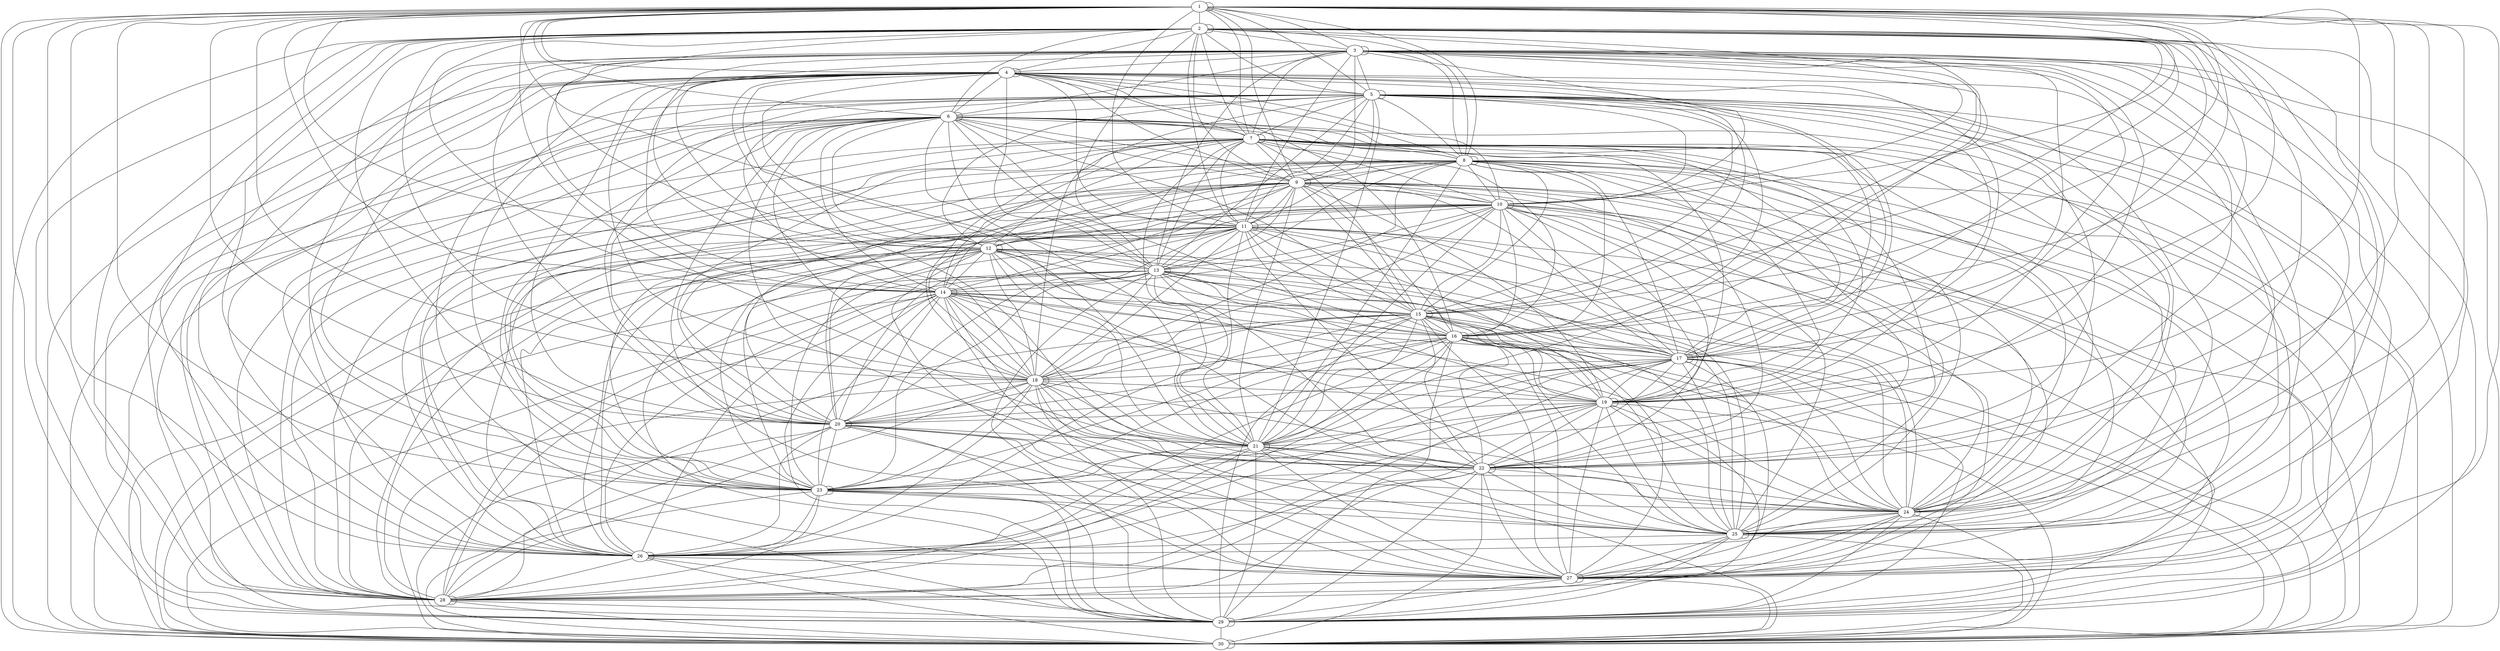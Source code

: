 graph  {
1 [host_bandwidth_down="10 Mbit", host_bandwidth_up="10 Mbit"];
2 [host_bandwidth_down="10 Mbit", host_bandwidth_up="10 Mbit"];
3 [host_bandwidth_down="10 Mbit", host_bandwidth_up="10 Mbit"];
4 [host_bandwidth_down="10 Mbit", host_bandwidth_up="10 Mbit"];
5 [host_bandwidth_down="10 Mbit", host_bandwidth_up="10 Mbit"];
6 [host_bandwidth_down="10 Mbit", host_bandwidth_up="10 Mbit"];
7 [host_bandwidth_down="10 Mbit", host_bandwidth_up="10 Mbit"];
8 [host_bandwidth_down="10 Mbit", host_bandwidth_up="10 Mbit"];
9 [host_bandwidth_down="10 Mbit", host_bandwidth_up="10 Mbit"];
10 [host_bandwidth_down="10 Mbit", host_bandwidth_up="10 Mbit"];
11 [host_bandwidth_down="10 Mbit", host_bandwidth_up="10 Mbit"];
12 [host_bandwidth_down="10 Mbit", host_bandwidth_up="10 Mbit"];
13 [host_bandwidth_down="10 Mbit", host_bandwidth_up="10 Mbit"];
14 [host_bandwidth_down="10 Mbit", host_bandwidth_up="10 Mbit"];
15 [host_bandwidth_down="10 Mbit", host_bandwidth_up="10 Mbit"];
16 [host_bandwidth_down="10 Mbit", host_bandwidth_up="10 Mbit"];
17 [host_bandwidth_down="10 Mbit", host_bandwidth_up="10 Mbit"];
18 [host_bandwidth_down="10 Mbit", host_bandwidth_up="10 Mbit"];
19 [host_bandwidth_down="10 Mbit", host_bandwidth_up="10 Mbit"];
20 [host_bandwidth_down="10 Mbit", host_bandwidth_up="10 Mbit"];
21 [host_bandwidth_down="10 Mbit", host_bandwidth_up="10 Mbit"];
22 [host_bandwidth_down="10 Mbit", host_bandwidth_up="10 Mbit"];
23 [host_bandwidth_down="10 Mbit", host_bandwidth_up="10 Mbit"];
24 [host_bandwidth_down="10 Mbit", host_bandwidth_up="10 Mbit"];
25 [host_bandwidth_down="10 Mbit", host_bandwidth_up="10 Mbit"];
26 [host_bandwidth_down="10 Mbit", host_bandwidth_up="10 Mbit"];
27 [host_bandwidth_down="10 Mbit", host_bandwidth_up="10 Mbit"];
28 [host_bandwidth_down="10 Mbit", host_bandwidth_up="10 Mbit"];
29 [host_bandwidth_down="10 Mbit", host_bandwidth_up="10 Mbit"];
30 [host_bandwidth_down="10 Mbit", host_bandwidth_up="10 Mbit"];
1 -- 1  [latency="10 ms", packet_loss="0.0", weight=0];
1 -- 2  [latency="10 ms", packet_loss="0.0", weight=1];
1 -- 3  [latency="10 ms", packet_loss="0.0", weight=1];
1 -- 4  [latency="10 ms", packet_loss="0.0", weight=1];
1 -- 5  [latency="10 ms", packet_loss="0.0", weight=1];
1 -- 6  [latency="10 ms", packet_loss="0.0", weight=1];
1 -- 7  [latency="10 ms", packet_loss="0.0", weight=1];
1 -- 8  [latency="10 ms", packet_loss="0.0", weight=1];
1 -- 9  [latency="10 ms", packet_loss="0.0", weight=1];
1 -- 10  [latency="10 ms", packet_loss="0.0", weight=1];
1 -- 11  [latency="10 ms", packet_loss="0.0", weight=1];
1 -- 12  [latency="10 ms", packet_loss="0.0", weight=1];
1 -- 13  [latency="10 ms", packet_loss="0.0", weight=1];
1 -- 14  [latency="10 ms", packet_loss="0.0", weight=1];
1 -- 15  [latency="10 ms", packet_loss="0.0", weight=1];
1 -- 16  [latency="10 ms", packet_loss="0.0", weight=1];
1 -- 17  [latency="10 ms", packet_loss="0.0", weight=1];
1 -- 18  [latency="10 ms", packet_loss="0.0", weight=1];
1 -- 19  [latency="10 ms", packet_loss="0.0", weight=1];
1 -- 20  [latency="10 ms", packet_loss="0.0", weight=1];
1 -- 21  [latency="10 ms", packet_loss="0.0", weight=1];
1 -- 22  [latency="10 ms", packet_loss="0.0", weight=1];
1 -- 23  [latency="10 ms", packet_loss="0.0", weight=1];
1 -- 24  [latency="10 ms", packet_loss="0.0", weight=1];
1 -- 25  [latency="10 ms", packet_loss="0.0", weight=1];
1 -- 26  [latency="10 ms", packet_loss="0.0", weight=1];
1 -- 27  [latency="10 ms", packet_loss="0.0", weight=1];
1 -- 28  [latency="10 ms", packet_loss="0.0", weight=1];
1 -- 29  [latency="10 ms", packet_loss="0.0", weight=1];
1 -- 30  [latency="10 ms", packet_loss="0.0", weight=1];
2 -- 2  [latency="10 ms", packet_loss="0.0", weight=0];
2 -- 3  [latency="10 ms", packet_loss="0.0", weight=1];
2 -- 4  [latency="10 ms", packet_loss="0.0", weight=1];
2 -- 5  [latency="10 ms", packet_loss="0.0", weight=1];
2 -- 6  [latency="10 ms", packet_loss="0.0", weight=1];
2 -- 7  [latency="10 ms", packet_loss="0.0", weight=1];
2 -- 8  [latency="10 ms", packet_loss="0.0", weight=1];
2 -- 9  [latency="10 ms", packet_loss="0.0", weight=1];
2 -- 10  [latency="10 ms", packet_loss="0.0", weight=1];
2 -- 11  [latency="10 ms", packet_loss="0.0", weight=1];
2 -- 12  [latency="10 ms", packet_loss="0.0", weight=1];
2 -- 13  [latency="10 ms", packet_loss="0.0", weight=1];
2 -- 14  [latency="10 ms", packet_loss="0.0", weight=1];
2 -- 15  [latency="10 ms", packet_loss="0.0", weight=1];
2 -- 16  [latency="10 ms", packet_loss="0.0", weight=1];
2 -- 17  [latency="10 ms", packet_loss="0.0", weight=1];
2 -- 18  [latency="10 ms", packet_loss="0.0", weight=1];
2 -- 19  [latency="10 ms", packet_loss="0.0", weight=1];
2 -- 20  [latency="10 ms", packet_loss="0.0", weight=1];
2 -- 21  [latency="10 ms", packet_loss="0.0", weight=1];
2 -- 22  [latency="10 ms", packet_loss="0.0", weight=1];
2 -- 23  [latency="10 ms", packet_loss="0.0", weight=1];
2 -- 24  [latency="10 ms", packet_loss="0.0", weight=1];
2 -- 25  [latency="10 ms", packet_loss="0.0", weight=1];
2 -- 26  [latency="10 ms", packet_loss="0.0", weight=1];
2 -- 27  [latency="10 ms", packet_loss="0.0", weight=1];
2 -- 28  [latency="10 ms", packet_loss="0.0", weight=1];
2 -- 29  [latency="10 ms", packet_loss="0.0", weight=1];
2 -- 30  [latency="10 ms", packet_loss="0.0", weight=1];
3 -- 3  [latency="10 ms", packet_loss="0.0", weight=0];
3 -- 4  [latency="10 ms", packet_loss="0.0", weight=1];
3 -- 5  [latency="10 ms", packet_loss="0.0", weight=1];
3 -- 6  [latency="10 ms", packet_loss="0.0", weight=1];
3 -- 7  [latency="10 ms", packet_loss="0.0", weight=1];
3 -- 8  [latency="10 ms", packet_loss="0.0", weight=1];
3 -- 9  [latency="10 ms", packet_loss="0.0", weight=1];
3 -- 10  [latency="10 ms", packet_loss="0.0", weight=1];
3 -- 11  [latency="10 ms", packet_loss="0.0", weight=1];
3 -- 12  [latency="10 ms", packet_loss="0.0", weight=1];
3 -- 13  [latency="10 ms", packet_loss="0.0", weight=1];
3 -- 14  [latency="10 ms", packet_loss="0.0", weight=1];
3 -- 15  [latency="10 ms", packet_loss="0.0", weight=1];
3 -- 16  [latency="10 ms", packet_loss="0.0", weight=1];
3 -- 17  [latency="10 ms", packet_loss="0.0", weight=1];
3 -- 18  [latency="10 ms", packet_loss="0.0", weight=1];
3 -- 19  [latency="10 ms", packet_loss="0.0", weight=1];
3 -- 20  [latency="10 ms", packet_loss="0.0", weight=1];
3 -- 21  [latency="10 ms", packet_loss="0.0", weight=1];
3 -- 22  [latency="10 ms", packet_loss="0.0", weight=1];
3 -- 23  [latency="10 ms", packet_loss="0.0", weight=1];
3 -- 24  [latency="10 ms", packet_loss="0.0", weight=1];
3 -- 25  [latency="10 ms", packet_loss="0.0", weight=1];
3 -- 26  [latency="10 ms", packet_loss="0.0", weight=1];
3 -- 27  [latency="10 ms", packet_loss="0.0", weight=1];
3 -- 28  [latency="10 ms", packet_loss="0.0", weight=1];
3 -- 29  [latency="10 ms", packet_loss="0.0", weight=1];
3 -- 30  [latency="10 ms", packet_loss="0.0", weight=1];
4 -- 4  [latency="10 ms", packet_loss="0.0", weight=0];
4 -- 5  [latency="10 ms", packet_loss="0.0", weight=1];
4 -- 6  [latency="10 ms", packet_loss="0.0", weight=1];
4 -- 7  [latency="10 ms", packet_loss="0.0", weight=1];
4 -- 8  [latency="10 ms", packet_loss="0.0", weight=1];
4 -- 9  [latency="10 ms", packet_loss="0.0", weight=1];
4 -- 10  [latency="10 ms", packet_loss="0.0", weight=1];
4 -- 11  [latency="10 ms", packet_loss="0.0", weight=1];
4 -- 12  [latency="10 ms", packet_loss="0.0", weight=1];
4 -- 13  [latency="10 ms", packet_loss="0.0", weight=1];
4 -- 14  [latency="10 ms", packet_loss="0.0", weight=1];
4 -- 15  [latency="10 ms", packet_loss="0.0", weight=1];
4 -- 16  [latency="10 ms", packet_loss="0.0", weight=1];
4 -- 17  [latency="10 ms", packet_loss="0.0", weight=1];
4 -- 18  [latency="10 ms", packet_loss="0.0", weight=1];
4 -- 19  [latency="10 ms", packet_loss="0.0", weight=1];
4 -- 20  [latency="10 ms", packet_loss="0.0", weight=1];
4 -- 21  [latency="10 ms", packet_loss="0.0", weight=1];
4 -- 22  [latency="10 ms", packet_loss="0.0", weight=1];
4 -- 23  [latency="10 ms", packet_loss="0.0", weight=1];
4 -- 24  [latency="10 ms", packet_loss="0.0", weight=1];
4 -- 25  [latency="10 ms", packet_loss="0.0", weight=1];
4 -- 26  [latency="10 ms", packet_loss="0.0", weight=1];
4 -- 27  [latency="10 ms", packet_loss="0.0", weight=1];
4 -- 28  [latency="10 ms", packet_loss="0.0", weight=1];
4 -- 29  [latency="10 ms", packet_loss="0.0", weight=1];
4 -- 30  [latency="10 ms", packet_loss="0.0", weight=1];
5 -- 5  [latency="10 ms", packet_loss="0.0", weight=0];
5 -- 6  [latency="10 ms", packet_loss="0.0", weight=1];
5 -- 7  [latency="10 ms", packet_loss="0.0", weight=1];
5 -- 8  [latency="10 ms", packet_loss="0.0", weight=1];
5 -- 9  [latency="10 ms", packet_loss="0.0", weight=1];
5 -- 10  [latency="10 ms", packet_loss="0.0", weight=1];
5 -- 11  [latency="10 ms", packet_loss="0.0", weight=1];
5 -- 12  [latency="10 ms", packet_loss="0.0", weight=1];
5 -- 13  [latency="10 ms", packet_loss="0.0", weight=1];
5 -- 14  [latency="10 ms", packet_loss="0.0", weight=1];
5 -- 15  [latency="10 ms", packet_loss="0.0", weight=1];
5 -- 16  [latency="10 ms", packet_loss="0.0", weight=1];
5 -- 17  [latency="10 ms", packet_loss="0.0", weight=1];
5 -- 18  [latency="10 ms", packet_loss="0.0", weight=1];
5 -- 19  [latency="10 ms", packet_loss="0.0", weight=1];
5 -- 20  [latency="10 ms", packet_loss="0.0", weight=1];
5 -- 21  [latency="10 ms", packet_loss="0.0", weight=1];
5 -- 22  [latency="10 ms", packet_loss="0.0", weight=1];
5 -- 23  [latency="10 ms", packet_loss="0.0", weight=1];
5 -- 24  [latency="10 ms", packet_loss="0.0", weight=1];
5 -- 25  [latency="10 ms", packet_loss="0.0", weight=1];
5 -- 26  [latency="10 ms", packet_loss="0.0", weight=1];
5 -- 27  [latency="10 ms", packet_loss="0.0", weight=1];
5 -- 28  [latency="10 ms", packet_loss="0.0", weight=1];
5 -- 29  [latency="10 ms", packet_loss="0.0", weight=1];
5 -- 30  [latency="10 ms", packet_loss="0.0", weight=1];
6 -- 6  [latency="10 ms", packet_loss="0.0", weight=0];
6 -- 7  [latency="10 ms", packet_loss="0.0", weight=1];
6 -- 8  [latency="10 ms", packet_loss="0.0", weight=1];
6 -- 9  [latency="10 ms", packet_loss="0.0", weight=1];
6 -- 10  [latency="10 ms", packet_loss="0.0", weight=1];
6 -- 11  [latency="10 ms", packet_loss="0.0", weight=1];
6 -- 12  [latency="10 ms", packet_loss="0.0", weight=1];
6 -- 13  [latency="10 ms", packet_loss="0.0", weight=1];
6 -- 14  [latency="10 ms", packet_loss="0.0", weight=1];
6 -- 15  [latency="10 ms", packet_loss="0.0", weight=1];
6 -- 16  [latency="10 ms", packet_loss="0.0", weight=1];
6 -- 17  [latency="10 ms", packet_loss="0.0", weight=1];
6 -- 18  [latency="10 ms", packet_loss="0.0", weight=1];
6 -- 19  [latency="10 ms", packet_loss="0.0", weight=1];
6 -- 20  [latency="10 ms", packet_loss="0.0", weight=1];
6 -- 21  [latency="10 ms", packet_loss="0.0", weight=1];
6 -- 22  [latency="10 ms", packet_loss="0.0", weight=1];
6 -- 23  [latency="10 ms", packet_loss="0.0", weight=1];
6 -- 24  [latency="10 ms", packet_loss="0.0", weight=1];
6 -- 25  [latency="10 ms", packet_loss="0.0", weight=1];
6 -- 26  [latency="10 ms", packet_loss="0.0", weight=1];
6 -- 27  [latency="10 ms", packet_loss="0.0", weight=1];
6 -- 28  [latency="10 ms", packet_loss="0.0", weight=1];
6 -- 29  [latency="10 ms", packet_loss="0.0", weight=1];
6 -- 30  [latency="10 ms", packet_loss="0.0", weight=1];
7 -- 7  [latency="10 ms", packet_loss="0.0", weight=0];
7 -- 8  [latency="10 ms", packet_loss="0.0", weight=1];
7 -- 9  [latency="10 ms", packet_loss="0.0", weight=1];
7 -- 10  [latency="10 ms", packet_loss="0.0", weight=1];
7 -- 11  [latency="10 ms", packet_loss="0.0", weight=1];
7 -- 12  [latency="10 ms", packet_loss="0.0", weight=1];
7 -- 13  [latency="10 ms", packet_loss="0.0", weight=1];
7 -- 14  [latency="10 ms", packet_loss="0.0", weight=1];
7 -- 15  [latency="10 ms", packet_loss="0.0", weight=1];
7 -- 16  [latency="10 ms", packet_loss="0.0", weight=1];
7 -- 17  [latency="10 ms", packet_loss="0.0", weight=1];
7 -- 18  [latency="10 ms", packet_loss="0.0", weight=1];
7 -- 19  [latency="10 ms", packet_loss="0.0", weight=1];
7 -- 20  [latency="10 ms", packet_loss="0.0", weight=1];
7 -- 21  [latency="10 ms", packet_loss="0.0", weight=1];
7 -- 22  [latency="10 ms", packet_loss="0.0", weight=1];
7 -- 23  [latency="10 ms", packet_loss="0.0", weight=1];
7 -- 24  [latency="10 ms", packet_loss="0.0", weight=1];
7 -- 25  [latency="10 ms", packet_loss="0.0", weight=1];
7 -- 26  [latency="10 ms", packet_loss="0.0", weight=1];
7 -- 27  [latency="10 ms", packet_loss="0.0", weight=1];
7 -- 28  [latency="10 ms", packet_loss="0.0", weight=1];
7 -- 29  [latency="10 ms", packet_loss="0.0", weight=1];
7 -- 30  [latency="10 ms", packet_loss="0.0", weight=1];
8 -- 8  [latency="10 ms", packet_loss="0.0", weight=0];
8 -- 9  [latency="10 ms", packet_loss="0.0", weight=1];
8 -- 10  [latency="10 ms", packet_loss="0.0", weight=1];
8 -- 11  [latency="10 ms", packet_loss="0.0", weight=1];
8 -- 12  [latency="10 ms", packet_loss="0.0", weight=1];
8 -- 13  [latency="10 ms", packet_loss="0.0", weight=1];
8 -- 14  [latency="10 ms", packet_loss="0.0", weight=1];
8 -- 15  [latency="10 ms", packet_loss="0.0", weight=1];
8 -- 16  [latency="10 ms", packet_loss="0.0", weight=1];
8 -- 17  [latency="10 ms", packet_loss="0.0", weight=1];
8 -- 18  [latency="10 ms", packet_loss="0.0", weight=1];
8 -- 19  [latency="10 ms", packet_loss="0.0", weight=1];
8 -- 20  [latency="10 ms", packet_loss="0.0", weight=1];
8 -- 21  [latency="10 ms", packet_loss="0.0", weight=1];
8 -- 22  [latency="10 ms", packet_loss="0.0", weight=1];
8 -- 23  [latency="10 ms", packet_loss="0.0", weight=1];
8 -- 24  [latency="10 ms", packet_loss="0.0", weight=1];
8 -- 25  [latency="10 ms", packet_loss="0.0", weight=1];
8 -- 26  [latency="10 ms", packet_loss="0.0", weight=1];
8 -- 27  [latency="10 ms", packet_loss="0.0", weight=1];
8 -- 28  [latency="10 ms", packet_loss="0.0", weight=1];
8 -- 29  [latency="10 ms", packet_loss="0.0", weight=1];
8 -- 30  [latency="10 ms", packet_loss="0.0", weight=1];
9 -- 9  [latency="10 ms", packet_loss="0.0", weight=0];
9 -- 10  [latency="10 ms", packet_loss="0.0", weight=1];
9 -- 11  [latency="10 ms", packet_loss="0.0", weight=1];
9 -- 12  [latency="10 ms", packet_loss="0.0", weight=1];
9 -- 13  [latency="10 ms", packet_loss="0.0", weight=1];
9 -- 14  [latency="10 ms", packet_loss="0.0", weight=1];
9 -- 15  [latency="10 ms", packet_loss="0.0", weight=1];
9 -- 16  [latency="10 ms", packet_loss="0.0", weight=1];
9 -- 17  [latency="10 ms", packet_loss="0.0", weight=1];
9 -- 18  [latency="10 ms", packet_loss="0.0", weight=1];
9 -- 19  [latency="10 ms", packet_loss="0.0", weight=1];
9 -- 20  [latency="10 ms", packet_loss="0.0", weight=1];
9 -- 21  [latency="10 ms", packet_loss="0.0", weight=1];
9 -- 22  [latency="10 ms", packet_loss="0.0", weight=1];
9 -- 23  [latency="10 ms", packet_loss="0.0", weight=1];
9 -- 24  [latency="10 ms", packet_loss="0.0", weight=1];
9 -- 25  [latency="10 ms", packet_loss="0.0", weight=1];
9 -- 26  [latency="10 ms", packet_loss="0.0", weight=1];
9 -- 27  [latency="10 ms", packet_loss="0.0", weight=1];
9 -- 28  [latency="10 ms", packet_loss="0.0", weight=1];
9 -- 29  [latency="10 ms", packet_loss="0.0", weight=1];
9 -- 30  [latency="10 ms", packet_loss="0.0", weight=1];
10 -- 10  [latency="10 ms", packet_loss="0.0", weight=0];
10 -- 11  [latency="10 ms", packet_loss="0.0", weight=1];
10 -- 12  [latency="10 ms", packet_loss="0.0", weight=1];
10 -- 13  [latency="10 ms", packet_loss="0.0", weight=1];
10 -- 14  [latency="10 ms", packet_loss="0.0", weight=1];
10 -- 15  [latency="10 ms", packet_loss="0.0", weight=1];
10 -- 16  [latency="10 ms", packet_loss="0.0", weight=1];
10 -- 17  [latency="10 ms", packet_loss="0.0", weight=1];
10 -- 18  [latency="10 ms", packet_loss="0.0", weight=1];
10 -- 19  [latency="10 ms", packet_loss="0.0", weight=1];
10 -- 20  [latency="10 ms", packet_loss="0.0", weight=1];
10 -- 21  [latency="10 ms", packet_loss="0.0", weight=1];
10 -- 22  [latency="10 ms", packet_loss="0.0", weight=1];
10 -- 23  [latency="10 ms", packet_loss="0.0", weight=1];
10 -- 24  [latency="10 ms", packet_loss="0.0", weight=1];
10 -- 25  [latency="10 ms", packet_loss="0.0", weight=1];
10 -- 26  [latency="10 ms", packet_loss="0.0", weight=1];
10 -- 27  [latency="10 ms", packet_loss="0.0", weight=1];
10 -- 28  [latency="10 ms", packet_loss="0.0", weight=1];
10 -- 29  [latency="10 ms", packet_loss="0.0", weight=1];
10 -- 30  [latency="10 ms", packet_loss="0.0", weight=1];
11 -- 11  [latency="10 ms", packet_loss="0.0", weight=0];
11 -- 12  [latency="10 ms", packet_loss="0.0", weight=1];
11 -- 13  [latency="10 ms", packet_loss="0.0", weight=1];
11 -- 14  [latency="10 ms", packet_loss="0.0", weight=1];
11 -- 15  [latency="10 ms", packet_loss="0.0", weight=1];
11 -- 16  [latency="10 ms", packet_loss="0.0", weight=1];
11 -- 17  [latency="10 ms", packet_loss="0.0", weight=1];
11 -- 18  [latency="10 ms", packet_loss="0.0", weight=1];
11 -- 19  [latency="10 ms", packet_loss="0.0", weight=1];
11 -- 20  [latency="10 ms", packet_loss="0.0", weight=1];
11 -- 21  [latency="10 ms", packet_loss="0.0", weight=1];
11 -- 22  [latency="10 ms", packet_loss="0.0", weight=1];
11 -- 23  [latency="10 ms", packet_loss="0.0", weight=1];
11 -- 24  [latency="10 ms", packet_loss="0.0", weight=1];
11 -- 25  [latency="10 ms", packet_loss="0.0", weight=1];
11 -- 26  [latency="10 ms", packet_loss="0.0", weight=1];
11 -- 27  [latency="10 ms", packet_loss="0.0", weight=1];
11 -- 28  [latency="10 ms", packet_loss="0.0", weight=1];
11 -- 29  [latency="10 ms", packet_loss="0.0", weight=1];
11 -- 30  [latency="10 ms", packet_loss="0.0", weight=1];
12 -- 12  [latency="10 ms", packet_loss="0.0", weight=0];
12 -- 13  [latency="10 ms", packet_loss="0.0", weight=1];
12 -- 14  [latency="10 ms", packet_loss="0.0", weight=1];
12 -- 15  [latency="10 ms", packet_loss="0.0", weight=1];
12 -- 16  [latency="10 ms", packet_loss="0.0", weight=1];
12 -- 17  [latency="10 ms", packet_loss="0.0", weight=1];
12 -- 18  [latency="10 ms", packet_loss="0.0", weight=1];
12 -- 19  [latency="10 ms", packet_loss="0.0", weight=1];
12 -- 20  [latency="10 ms", packet_loss="0.0", weight=1];
12 -- 21  [latency="10 ms", packet_loss="0.0", weight=1];
12 -- 22  [latency="10 ms", packet_loss="0.0", weight=1];
12 -- 23  [latency="10 ms", packet_loss="0.0", weight=1];
12 -- 24  [latency="10 ms", packet_loss="0.0", weight=1];
12 -- 25  [latency="10 ms", packet_loss="0.0", weight=1];
12 -- 26  [latency="10 ms", packet_loss="0.0", weight=1];
12 -- 27  [latency="10 ms", packet_loss="0.0", weight=1];
12 -- 28  [latency="10 ms", packet_loss="0.0", weight=1];
12 -- 29  [latency="10 ms", packet_loss="0.0", weight=1];
12 -- 30  [latency="10 ms", packet_loss="0.0", weight=1];
13 -- 13  [latency="10 ms", packet_loss="0.0", weight=0];
13 -- 14  [latency="10 ms", packet_loss="0.0", weight=1];
13 -- 15  [latency="10 ms", packet_loss="0.0", weight=1];
13 -- 16  [latency="10 ms", packet_loss="0.0", weight=1];
13 -- 17  [latency="10 ms", packet_loss="0.0", weight=1];
13 -- 18  [latency="10 ms", packet_loss="0.0", weight=1];
13 -- 19  [latency="10 ms", packet_loss="0.0", weight=1];
13 -- 20  [latency="10 ms", packet_loss="0.0", weight=1];
13 -- 21  [latency="10 ms", packet_loss="0.0", weight=1];
13 -- 22  [latency="10 ms", packet_loss="0.0", weight=1];
13 -- 23  [latency="10 ms", packet_loss="0.0", weight=1];
13 -- 24  [latency="10 ms", packet_loss="0.0", weight=1];
13 -- 25  [latency="10 ms", packet_loss="0.0", weight=1];
13 -- 26  [latency="10 ms", packet_loss="0.0", weight=1];
13 -- 27  [latency="10 ms", packet_loss="0.0", weight=1];
13 -- 28  [latency="10 ms", packet_loss="0.0", weight=1];
13 -- 29  [latency="10 ms", packet_loss="0.0", weight=1];
13 -- 30  [latency="10 ms", packet_loss="0.0", weight=1];
14 -- 14  [latency="10 ms", packet_loss="0.0", weight=0];
14 -- 15  [latency="10 ms", packet_loss="0.0", weight=1];
14 -- 16  [latency="10 ms", packet_loss="0.0", weight=1];
14 -- 17  [latency="10 ms", packet_loss="0.0", weight=1];
14 -- 18  [latency="10 ms", packet_loss="0.0", weight=1];
14 -- 19  [latency="10 ms", packet_loss="0.0", weight=1];
14 -- 20  [latency="10 ms", packet_loss="0.0", weight=1];
14 -- 21  [latency="10 ms", packet_loss="0.0", weight=1];
14 -- 22  [latency="10 ms", packet_loss="0.0", weight=1];
14 -- 23  [latency="10 ms", packet_loss="0.0", weight=1];
14 -- 24  [latency="10 ms", packet_loss="0.0", weight=1];
14 -- 25  [latency="10 ms", packet_loss="0.0", weight=1];
14 -- 26  [latency="10 ms", packet_loss="0.0", weight=1];
14 -- 27  [latency="10 ms", packet_loss="0.0", weight=1];
14 -- 28  [latency="10 ms", packet_loss="0.0", weight=1];
14 -- 29  [latency="10 ms", packet_loss="0.0", weight=1];
14 -- 30  [latency="10 ms", packet_loss="0.0", weight=1];
15 -- 15  [latency="10 ms", packet_loss="0.0", weight=0];
15 -- 16  [latency="10 ms", packet_loss="0.0", weight=1];
15 -- 17  [latency="10 ms", packet_loss="0.0", weight=1];
15 -- 18  [latency="10 ms", packet_loss="0.0", weight=1];
15 -- 19  [latency="10 ms", packet_loss="0.0", weight=1];
15 -- 20  [latency="10 ms", packet_loss="0.0", weight=1];
15 -- 21  [latency="10 ms", packet_loss="0.0", weight=1];
15 -- 22  [latency="10 ms", packet_loss="0.0", weight=1];
15 -- 23  [latency="10 ms", packet_loss="0.0", weight=1];
15 -- 24  [latency="10 ms", packet_loss="0.0", weight=1];
15 -- 25  [latency="10 ms", packet_loss="0.0", weight=1];
15 -- 26  [latency="10 ms", packet_loss="0.0", weight=1];
15 -- 27  [latency="10 ms", packet_loss="0.0", weight=1];
15 -- 28  [latency="10 ms", packet_loss="0.0", weight=1];
15 -- 29  [latency="10 ms", packet_loss="0.0", weight=1];
15 -- 30  [latency="10 ms", packet_loss="0.0", weight=1];
16 -- 16  [latency="10 ms", packet_loss="0.0", weight=0];
16 -- 17  [latency="10 ms", packet_loss="0.0", weight=1];
16 -- 18  [latency="10 ms", packet_loss="0.0", weight=1];
16 -- 19  [latency="10 ms", packet_loss="0.0", weight=1];
16 -- 20  [latency="10 ms", packet_loss="0.0", weight=1];
16 -- 21  [latency="10 ms", packet_loss="0.0", weight=1];
16 -- 22  [latency="10 ms", packet_loss="0.0", weight=1];
16 -- 23  [latency="10 ms", packet_loss="0.0", weight=1];
16 -- 24  [latency="10 ms", packet_loss="0.0", weight=1];
16 -- 25  [latency="10 ms", packet_loss="0.0", weight=1];
16 -- 26  [latency="10 ms", packet_loss="0.0", weight=1];
16 -- 27  [latency="10 ms", packet_loss="0.0", weight=1];
16 -- 28  [latency="10 ms", packet_loss="0.0", weight=1];
16 -- 29  [latency="10 ms", packet_loss="0.0", weight=1];
16 -- 30  [latency="10 ms", packet_loss="0.0", weight=1];
17 -- 17  [latency="10 ms", packet_loss="0.0", weight=0];
17 -- 18  [latency="10 ms", packet_loss="0.0", weight=1];
17 -- 19  [latency="10 ms", packet_loss="0.0", weight=1];
17 -- 20  [latency="10 ms", packet_loss="0.0", weight=1];
17 -- 21  [latency="10 ms", packet_loss="0.0", weight=1];
17 -- 22  [latency="10 ms", packet_loss="0.0", weight=1];
17 -- 23  [latency="10 ms", packet_loss="0.0", weight=1];
17 -- 24  [latency="10 ms", packet_loss="0.0", weight=1];
17 -- 25  [latency="10 ms", packet_loss="0.0", weight=1];
17 -- 26  [latency="10 ms", packet_loss="0.0", weight=1];
17 -- 27  [latency="10 ms", packet_loss="0.0", weight=1];
17 -- 28  [latency="10 ms", packet_loss="0.0", weight=1];
17 -- 29  [latency="10 ms", packet_loss="0.0", weight=1];
17 -- 30  [latency="10 ms", packet_loss="0.0", weight=1];
18 -- 18  [latency="10 ms", packet_loss="0.0", weight=0];
18 -- 19  [latency="10 ms", packet_loss="0.0", weight=1];
18 -- 20  [latency="10 ms", packet_loss="0.0", weight=1];
18 -- 21  [latency="10 ms", packet_loss="0.0", weight=1];
18 -- 22  [latency="10 ms", packet_loss="0.0", weight=1];
18 -- 23  [latency="10 ms", packet_loss="0.0", weight=1];
18 -- 24  [latency="10 ms", packet_loss="0.0", weight=1];
18 -- 25  [latency="10 ms", packet_loss="0.0", weight=1];
18 -- 26  [latency="10 ms", packet_loss="0.0", weight=1];
18 -- 27  [latency="10 ms", packet_loss="0.0", weight=1];
18 -- 28  [latency="10 ms", packet_loss="0.0", weight=1];
18 -- 29  [latency="10 ms", packet_loss="0.0", weight=1];
18 -- 30  [latency="10 ms", packet_loss="0.0", weight=1];
19 -- 19  [latency="10 ms", packet_loss="0.0", weight=0];
19 -- 20  [latency="10 ms", packet_loss="0.0", weight=1];
19 -- 21  [latency="10 ms", packet_loss="0.0", weight=1];
19 -- 22  [latency="10 ms", packet_loss="0.0", weight=1];
19 -- 23  [latency="10 ms", packet_loss="0.0", weight=1];
19 -- 24  [latency="10 ms", packet_loss="0.0", weight=1];
19 -- 25  [latency="10 ms", packet_loss="0.0", weight=1];
19 -- 26  [latency="10 ms", packet_loss="0.0", weight=1];
19 -- 27  [latency="10 ms", packet_loss="0.0", weight=1];
19 -- 28  [latency="10 ms", packet_loss="0.0", weight=1];
19 -- 29  [latency="10 ms", packet_loss="0.0", weight=1];
19 -- 30  [latency="10 ms", packet_loss="0.0", weight=1];
20 -- 20  [latency="10 ms", packet_loss="0.0", weight=0];
20 -- 21  [latency="10 ms", packet_loss="0.0", weight=1];
20 -- 22  [latency="10 ms", packet_loss="0.0", weight=1];
20 -- 23  [latency="10 ms", packet_loss="0.0", weight=1];
20 -- 24  [latency="10 ms", packet_loss="0.0", weight=1];
20 -- 25  [latency="10 ms", packet_loss="0.0", weight=1];
20 -- 26  [latency="10 ms", packet_loss="0.0", weight=1];
20 -- 27  [latency="10 ms", packet_loss="0.0", weight=1];
20 -- 28  [latency="10 ms", packet_loss="0.0", weight=1];
20 -- 29  [latency="10 ms", packet_loss="0.0", weight=1];
20 -- 30  [latency="10 ms", packet_loss="0.0", weight=1];
21 -- 21  [latency="10 ms", packet_loss="0.0", weight=0];
21 -- 22  [latency="10 ms", packet_loss="0.0", weight=1];
21 -- 23  [latency="10 ms", packet_loss="0.0", weight=1];
21 -- 24  [latency="10 ms", packet_loss="0.0", weight=1];
21 -- 25  [latency="10 ms", packet_loss="0.0", weight=1];
21 -- 26  [latency="10 ms", packet_loss="0.0", weight=1];
21 -- 27  [latency="10 ms", packet_loss="0.0", weight=1];
21 -- 28  [latency="10 ms", packet_loss="0.0", weight=1];
21 -- 29  [latency="10 ms", packet_loss="0.0", weight=1];
21 -- 30  [latency="10 ms", packet_loss="0.0", weight=1];
22 -- 22  [latency="10 ms", packet_loss="0.0", weight=0];
22 -- 23  [latency="10 ms", packet_loss="0.0", weight=1];
22 -- 24  [latency="10 ms", packet_loss="0.0", weight=1];
22 -- 25  [latency="10 ms", packet_loss="0.0", weight=1];
22 -- 26  [latency="10 ms", packet_loss="0.0", weight=1];
22 -- 27  [latency="10 ms", packet_loss="0.0", weight=1];
22 -- 28  [latency="10 ms", packet_loss="0.0", weight=1];
22 -- 29  [latency="10 ms", packet_loss="0.0", weight=1];
22 -- 30  [latency="10 ms", packet_loss="0.0", weight=1];
23 -- 23  [latency="10 ms", packet_loss="0.0", weight=0];
23 -- 24  [latency="10 ms", packet_loss="0.0", weight=1];
23 -- 25  [latency="10 ms", packet_loss="0.0", weight=1];
23 -- 26  [latency="10 ms", packet_loss="0.0", weight=1];
23 -- 27  [latency="10 ms", packet_loss="0.0", weight=1];
23 -- 28  [latency="10 ms", packet_loss="0.0", weight=1];
23 -- 29  [latency="10 ms", packet_loss="0.0", weight=1];
23 -- 30  [latency="10 ms", packet_loss="0.0", weight=1];
24 -- 24  [latency="10 ms", packet_loss="0.0", weight=0];
24 -- 25  [latency="10 ms", packet_loss="0.0", weight=1];
24 -- 26  [latency="10 ms", packet_loss="0.0", weight=1];
24 -- 27  [latency="10 ms", packet_loss="0.0", weight=1];
24 -- 28  [latency="10 ms", packet_loss="0.0", weight=1];
24 -- 29  [latency="10 ms", packet_loss="0.0", weight=1];
24 -- 30  [latency="10 ms", packet_loss="0.0", weight=1];
25 -- 25  [latency="10 ms", packet_loss="0.0", weight=0];
25 -- 26  [latency="10 ms", packet_loss="0.0", weight=1];
25 -- 27  [latency="10 ms", packet_loss="0.0", weight=1];
25 -- 28  [latency="10 ms", packet_loss="0.0", weight=1];
25 -- 29  [latency="10 ms", packet_loss="0.0", weight=1];
25 -- 30  [latency="10 ms", packet_loss="0.0", weight=1];
26 -- 26  [latency="10 ms", packet_loss="0.0", weight=0];
26 -- 27  [latency="10 ms", packet_loss="0.0", weight=1];
26 -- 28  [latency="10 ms", packet_loss="0.0", weight=1];
26 -- 29  [latency="10 ms", packet_loss="0.0", weight=1];
26 -- 30  [latency="10 ms", packet_loss="0.0", weight=1];
27 -- 27  [latency="10 ms", packet_loss="0.0", weight=0];
27 -- 28  [latency="10 ms", packet_loss="0.0", weight=1];
27 -- 29  [latency="10 ms", packet_loss="0.0", weight=1];
27 -- 30  [latency="10 ms", packet_loss="0.0", weight=1];
28 -- 28  [latency="10 ms", packet_loss="0.0", weight=0];
28 -- 29  [latency="10 ms", packet_loss="0.0", weight=1];
28 -- 30  [latency="10 ms", packet_loss="0.0", weight=1];
29 -- 29  [latency="10 ms", packet_loss="0.0", weight=0];
29 -- 30  [latency="10 ms", packet_loss="0.0", weight=1];
30 -- 30  [latency="10 ms", packet_loss="0.0", weight=0];
}
